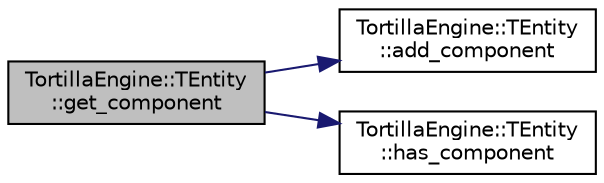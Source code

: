 digraph "TortillaEngine::TEntity::get_component"
{
 // LATEX_PDF_SIZE
  edge [fontname="Helvetica",fontsize="10",labelfontname="Helvetica",labelfontsize="10"];
  node [fontname="Helvetica",fontsize="10",shape=record];
  rankdir="LR";
  Node1 [label="TortillaEngine::TEntity\l::get_component",height=0.2,width=0.4,color="black", fillcolor="grey75", style="filled", fontcolor="black",tooltip="Gets a reference to a component attached to this entity of the given type. If the component doesn't e..."];
  Node1 -> Node2 [color="midnightblue",fontsize="10",style="solid",fontname="Helvetica"];
  Node2 [label="TortillaEngine::TEntity\l::add_component",height=0.2,width=0.4,color="black", fillcolor="white", style="filled",URL="$class_tortilla_engine_1_1_t_entity.html#a7c761a79af1e3dfb48f4c054f69a5542",tooltip="Adds a component to this entity."];
  Node1 -> Node3 [color="midnightblue",fontsize="10",style="solid",fontname="Helvetica"];
  Node3 [label="TortillaEngine::TEntity\l::has_component",height=0.2,width=0.4,color="black", fillcolor="white", style="filled",URL="$class_tortilla_engine_1_1_t_entity.html#ab9914334d7b99fedf450d7fd684261d6",tooltip="Check if the entity has an attached component of the given type."];
}
